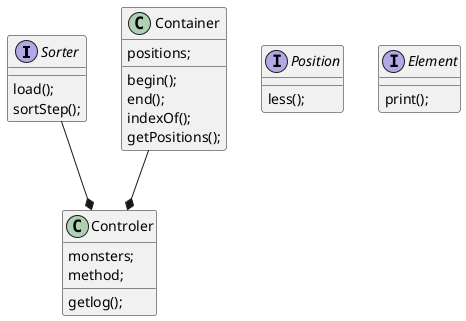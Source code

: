 @startuml work2

interface Sorter{
    load();
    sortStep();
}

interface Position{
    less();
}

interface Element{
    print();
}

class Container{
    positions;
    
    begin();
    end();
    indexOf();
    getPositions();
}

class Controler{
    monsters;
    method;

    getlog();
}

Container --* Controler
Sorter    --* Controler 


@enduml